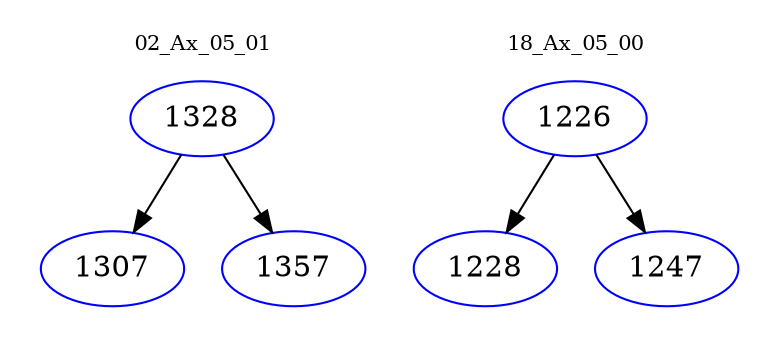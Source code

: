 digraph{
subgraph cluster_0 {
color = white
label = "02_Ax_05_01";
fontsize=10;
T0_1328 [label="1328", color="blue"]
T0_1328 -> T0_1307 [color="black"]
T0_1307 [label="1307", color="blue"]
T0_1328 -> T0_1357 [color="black"]
T0_1357 [label="1357", color="blue"]
}
subgraph cluster_1 {
color = white
label = "18_Ax_05_00";
fontsize=10;
T1_1226 [label="1226", color="blue"]
T1_1226 -> T1_1228 [color="black"]
T1_1228 [label="1228", color="blue"]
T1_1226 -> T1_1247 [color="black"]
T1_1247 [label="1247", color="blue"]
}
}
